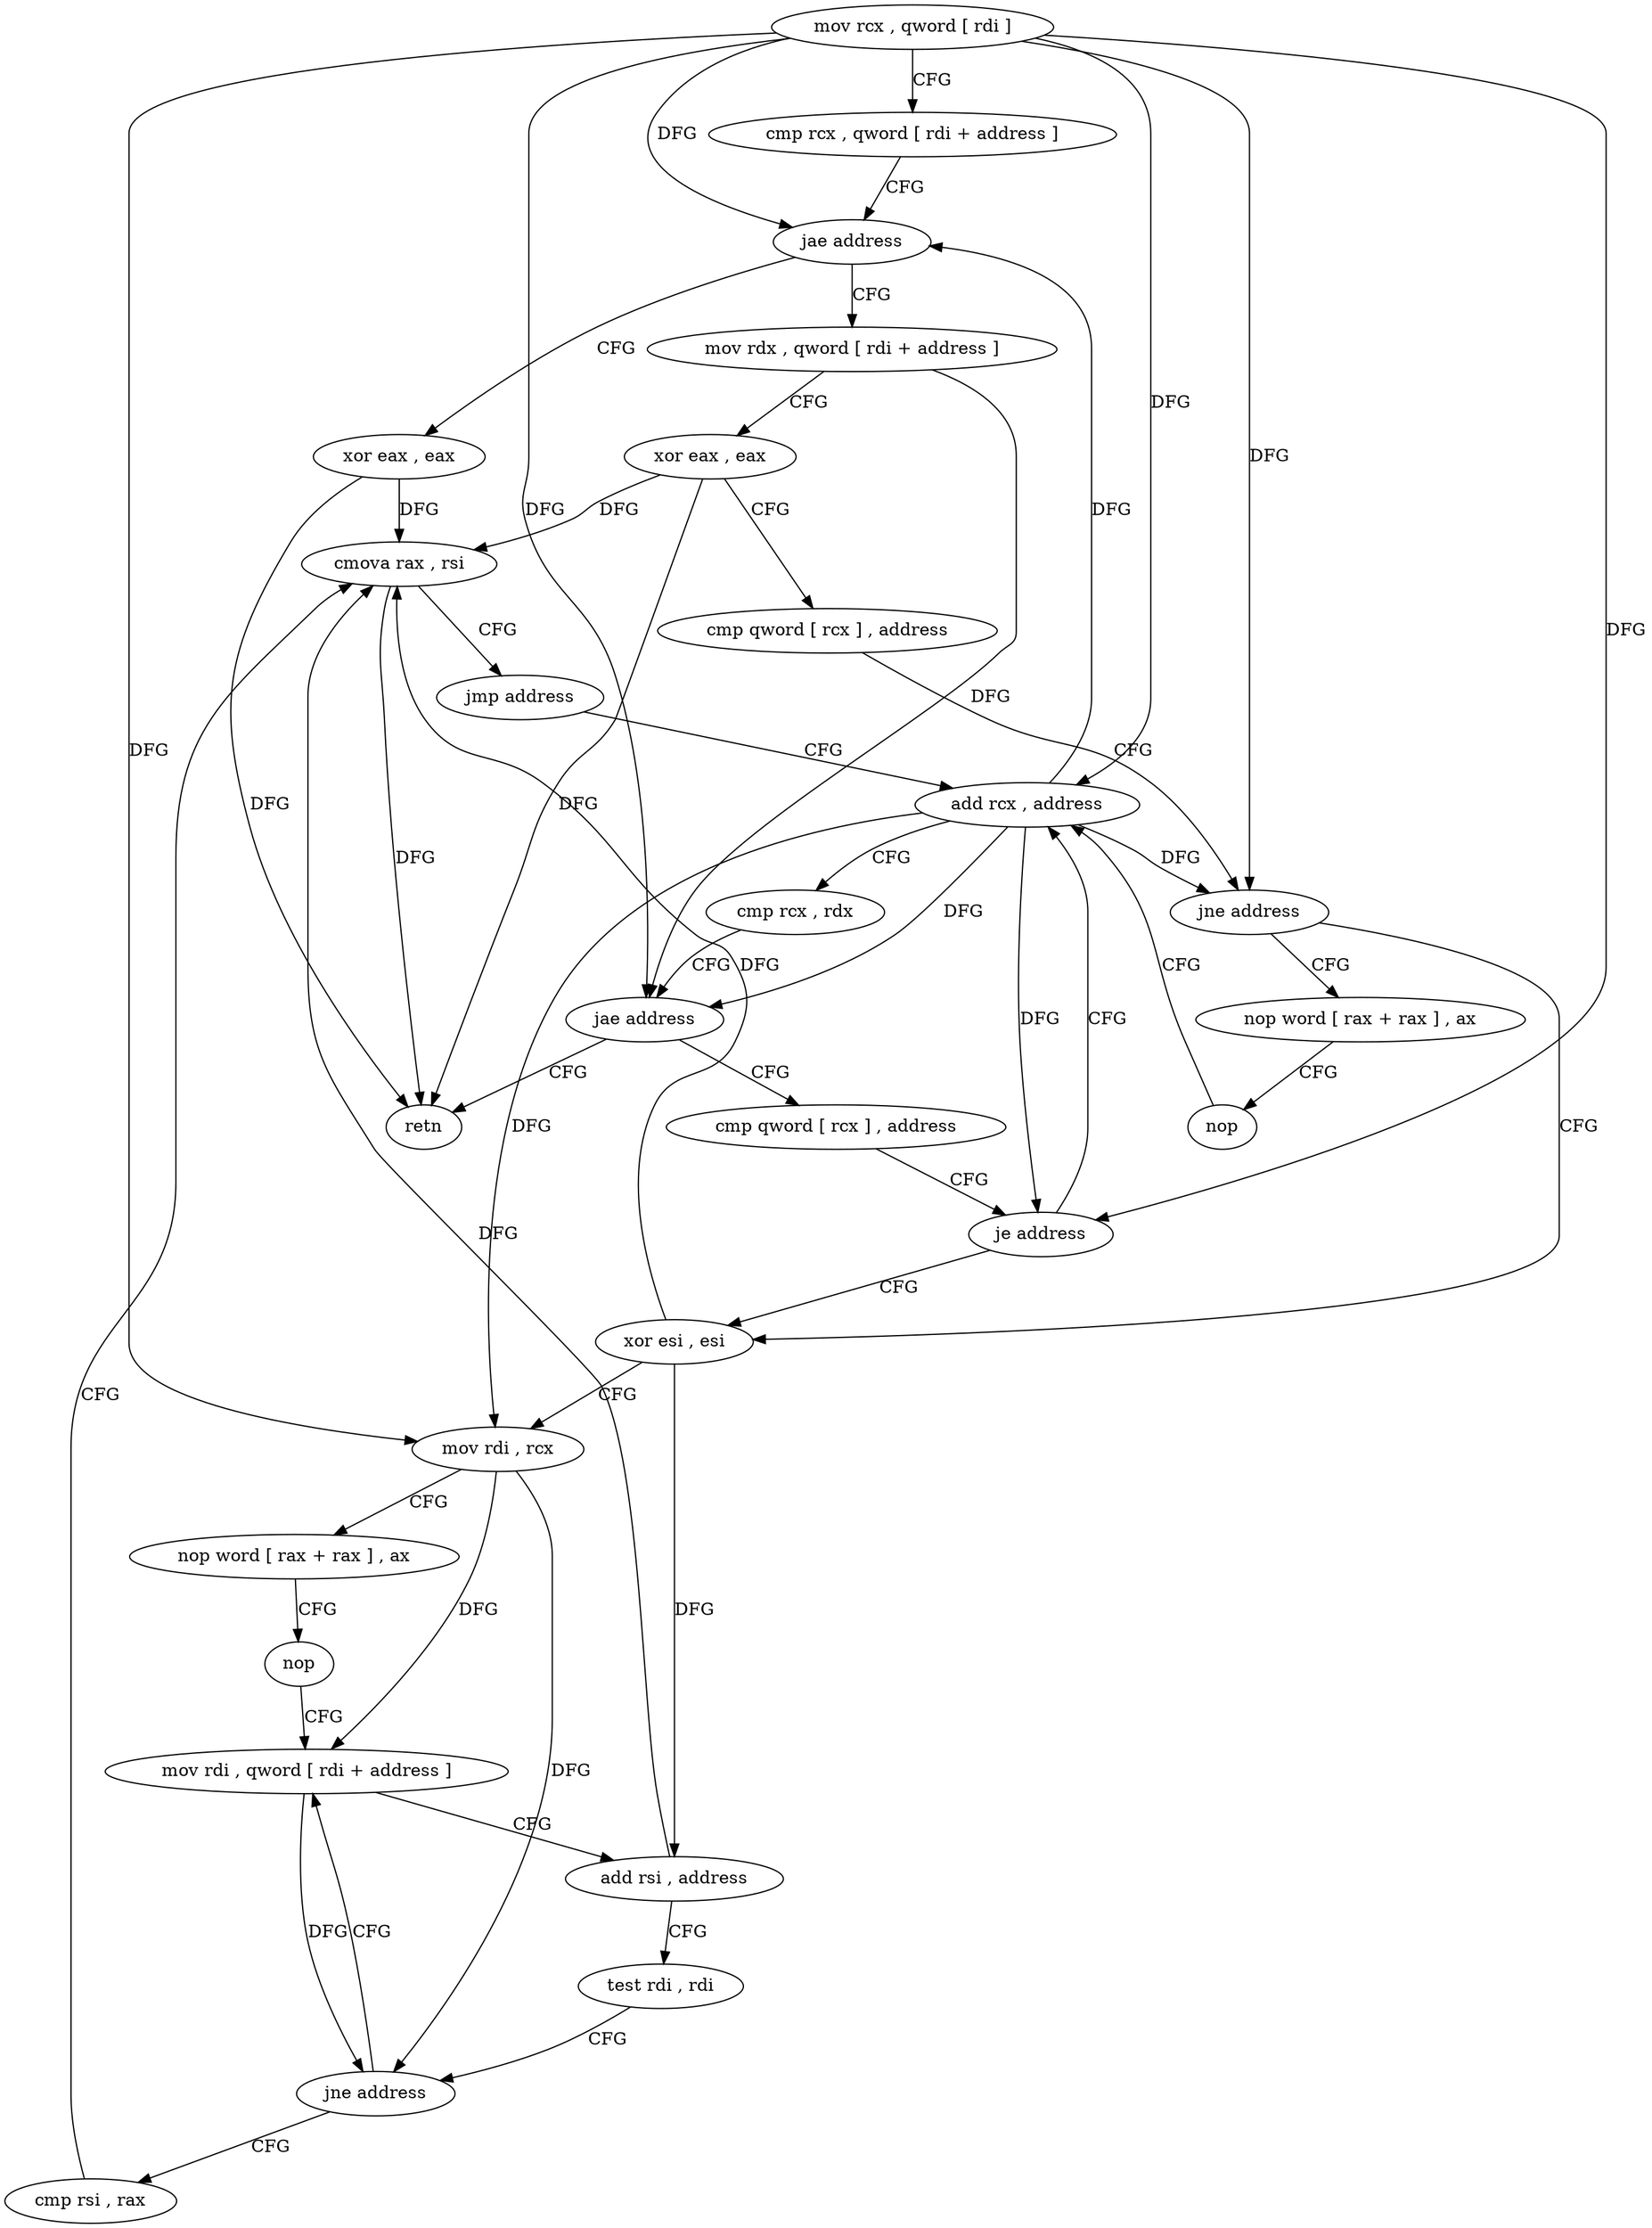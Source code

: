 digraph "func" {
"4219376" [label = "mov rcx , qword [ rdi ]" ]
"4219379" [label = "cmp rcx , qword [ rdi + address ]" ]
"4219383" [label = "jae address" ]
"4219462" [label = "xor eax , eax" ]
"4219385" [label = "mov rdx , qword [ rdi + address ]" ]
"4219464" [label = "retn" ]
"4219389" [label = "xor eax , eax" ]
"4219391" [label = "cmp qword [ rcx ] , address" ]
"4219395" [label = "jne address" ]
"4219423" [label = "xor esi , esi" ]
"4219397" [label = "nop word [ rax + rax ] , ax" ]
"4219425" [label = "mov rdi , rcx" ]
"4219428" [label = "nop word [ rax + rax ] , ax" ]
"4219438" [label = "nop" ]
"4219440" [label = "mov rdi , qword [ rdi + address ]" ]
"4219407" [label = "nop" ]
"4219408" [label = "add rcx , address" ]
"4219444" [label = "add rsi , address" ]
"4219448" [label = "test rdi , rdi" ]
"4219451" [label = "jne address" ]
"4219453" [label = "cmp rsi , rax" ]
"4219456" [label = "cmova rax , rsi" ]
"4219460" [label = "jmp address" ]
"4219417" [label = "cmp qword [ rcx ] , address" ]
"4219421" [label = "je address" ]
"4219412" [label = "cmp rcx , rdx" ]
"4219415" [label = "jae address" ]
"4219376" -> "4219379" [ label = "CFG" ]
"4219376" -> "4219383" [ label = "DFG" ]
"4219376" -> "4219395" [ label = "DFG" ]
"4219376" -> "4219425" [ label = "DFG" ]
"4219376" -> "4219408" [ label = "DFG" ]
"4219376" -> "4219415" [ label = "DFG" ]
"4219376" -> "4219421" [ label = "DFG" ]
"4219379" -> "4219383" [ label = "CFG" ]
"4219383" -> "4219462" [ label = "CFG" ]
"4219383" -> "4219385" [ label = "CFG" ]
"4219462" -> "4219464" [ label = "DFG" ]
"4219462" -> "4219456" [ label = "DFG" ]
"4219385" -> "4219389" [ label = "CFG" ]
"4219385" -> "4219415" [ label = "DFG" ]
"4219389" -> "4219391" [ label = "CFG" ]
"4219389" -> "4219464" [ label = "DFG" ]
"4219389" -> "4219456" [ label = "DFG" ]
"4219391" -> "4219395" [ label = "CFG" ]
"4219395" -> "4219423" [ label = "CFG" ]
"4219395" -> "4219397" [ label = "CFG" ]
"4219423" -> "4219425" [ label = "CFG" ]
"4219423" -> "4219444" [ label = "DFG" ]
"4219423" -> "4219456" [ label = "DFG" ]
"4219397" -> "4219407" [ label = "CFG" ]
"4219425" -> "4219428" [ label = "CFG" ]
"4219425" -> "4219440" [ label = "DFG" ]
"4219425" -> "4219451" [ label = "DFG" ]
"4219428" -> "4219438" [ label = "CFG" ]
"4219438" -> "4219440" [ label = "CFG" ]
"4219440" -> "4219444" [ label = "CFG" ]
"4219440" -> "4219451" [ label = "DFG" ]
"4219407" -> "4219408" [ label = "CFG" ]
"4219408" -> "4219412" [ label = "CFG" ]
"4219408" -> "4219395" [ label = "DFG" ]
"4219408" -> "4219425" [ label = "DFG" ]
"4219408" -> "4219383" [ label = "DFG" ]
"4219408" -> "4219415" [ label = "DFG" ]
"4219408" -> "4219421" [ label = "DFG" ]
"4219444" -> "4219448" [ label = "CFG" ]
"4219444" -> "4219456" [ label = "DFG" ]
"4219448" -> "4219451" [ label = "CFG" ]
"4219451" -> "4219440" [ label = "CFG" ]
"4219451" -> "4219453" [ label = "CFG" ]
"4219453" -> "4219456" [ label = "CFG" ]
"4219456" -> "4219460" [ label = "CFG" ]
"4219456" -> "4219464" [ label = "DFG" ]
"4219460" -> "4219408" [ label = "CFG" ]
"4219417" -> "4219421" [ label = "CFG" ]
"4219421" -> "4219408" [ label = "CFG" ]
"4219421" -> "4219423" [ label = "CFG" ]
"4219412" -> "4219415" [ label = "CFG" ]
"4219415" -> "4219464" [ label = "CFG" ]
"4219415" -> "4219417" [ label = "CFG" ]
}
